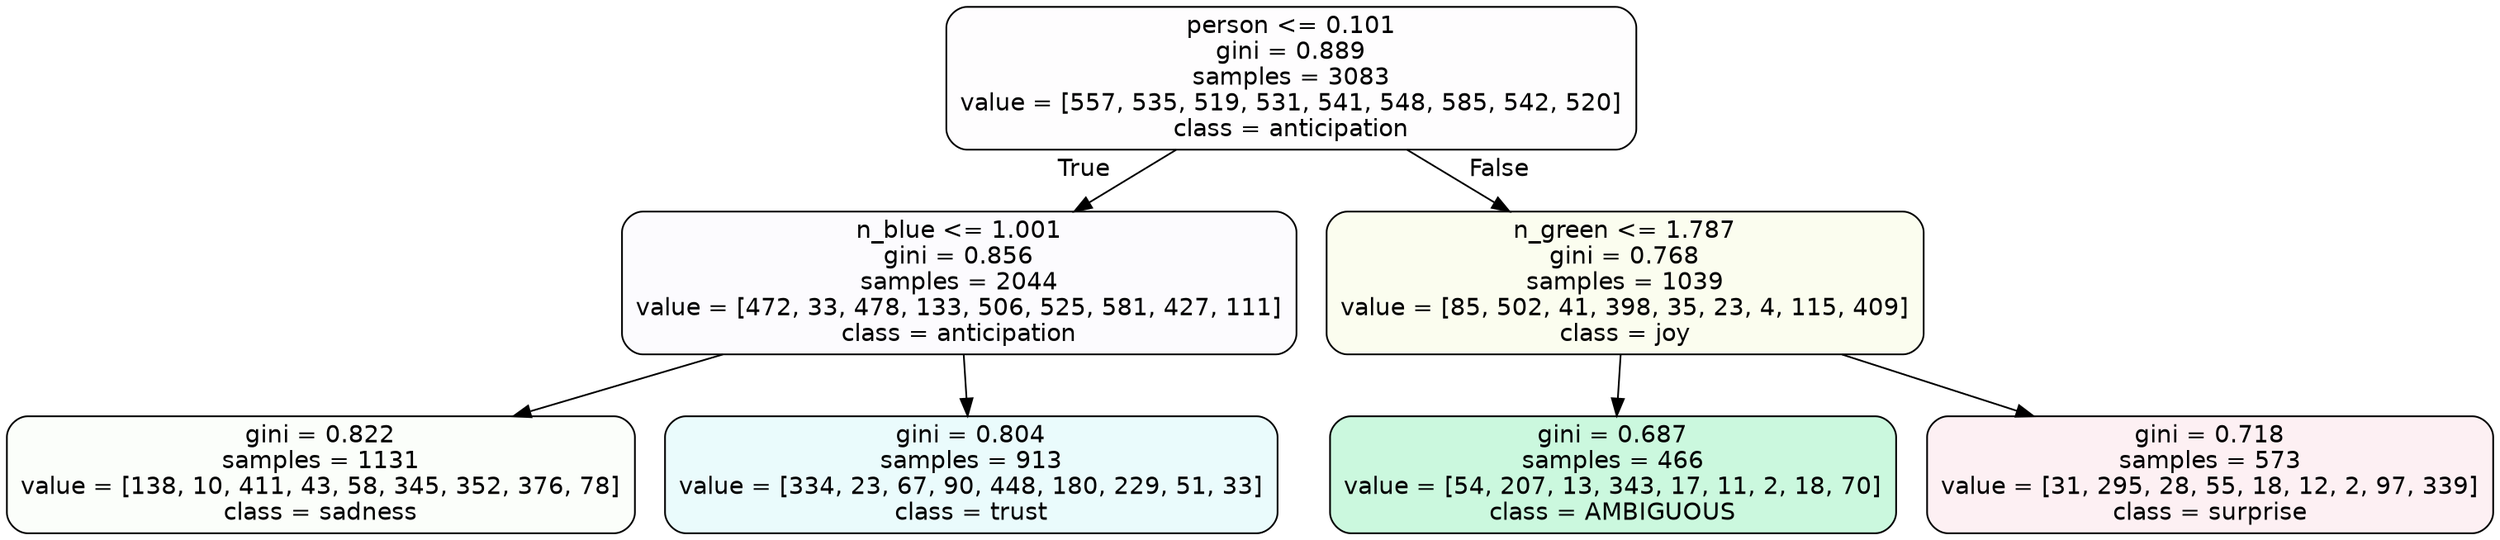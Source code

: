 digraph Tree {
node [shape=box, style="filled, rounded", color="black", fontname=helvetica] ;
edge [fontname=helvetica] ;
0 [label="person <= 0.101\ngini = 0.889\nsamples = 3083\nvalue = [557, 535, 519, 531, 541, 548, 585, 542, 520]\nclass = anticipation", fillcolor="#8139e502"] ;
1 [label="n_blue <= 1.001\ngini = 0.856\nsamples = 2044\nvalue = [472, 33, 478, 133, 506, 525, 581, 427, 111]\nclass = anticipation", fillcolor="#8139e505"] ;
0 -> 1 [labeldistance=2.5, labelangle=45, headlabel="True"] ;
2 [label="gini = 0.822\nsamples = 1131\nvalue = [138, 10, 411, 43, 58, 345, 352, 376, 78]\nclass = sadness", fillcolor="#64e53906"] ;
1 -> 2 ;
3 [label="gini = 0.804\nsamples = 913\nvalue = [334, 23, 67, 90, 448, 180, 229, 51, 33]\nclass = trust", fillcolor="#39d7e51a"] ;
1 -> 3 ;
4 [label="n_green <= 1.787\ngini = 0.768\nsamples = 1039\nvalue = [85, 502, 41, 398, 35, 23, 4, 115, 409]\nclass = joy", fillcolor="#d7e53914"] ;
0 -> 4 [labeldistance=2.5, labelangle=-45, headlabel="False"] ;
5 [label="gini = 0.687\nsamples = 466\nvalue = [54, 207, 13, 343, 17, 11, 2, 18, 70]\nclass = AMBIGUOUS", fillcolor="#39e58142"] ;
4 -> 5 ;
6 [label="gini = 0.718\nsamples = 573\nvalue = [31, 295, 28, 55, 18, 12, 2, 97, 339]\nclass = surprise", fillcolor="#e5396413"] ;
4 -> 6 ;
}